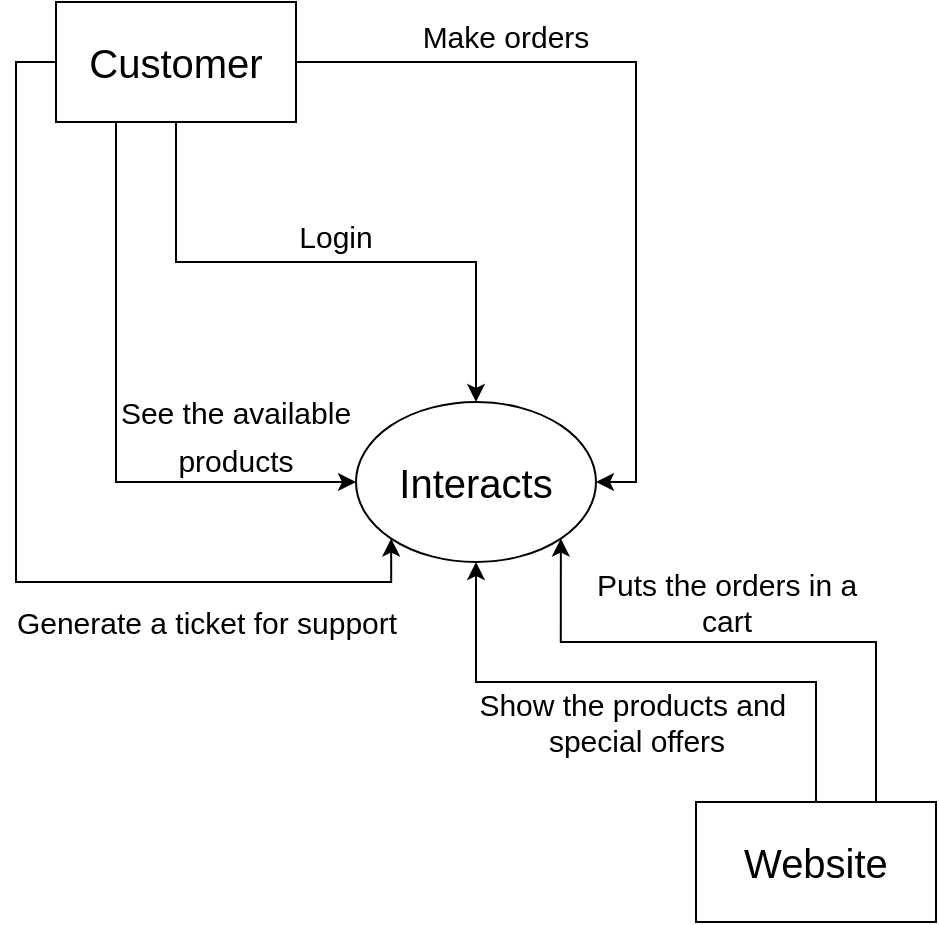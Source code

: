 <mxfile version="18.0.1"><diagram id="Zi0oP2iiFPMa1zzfzHkI" name="Page-1"><mxGraphModel dx="1153" dy="648" grid="1" gridSize="10" guides="1" tooltips="1" connect="1" arrows="1" fold="1" page="1" pageScale="1" pageWidth="827" pageHeight="1169" math="0" shadow="0"><root><mxCell id="0"/><mxCell id="1" parent="0"/><mxCell id="qKv5aCaOz45zPpJTFGP1-7" style="edgeStyle=orthogonalEdgeStyle;rounded=0;orthogonalLoop=1;jettySize=auto;html=1;exitX=0.5;exitY=1;exitDx=0;exitDy=0;entryX=0.5;entryY=0;entryDx=0;entryDy=0;fontSize=20;" edge="1" parent="1" source="qKv5aCaOz45zPpJTFGP1-3" target="qKv5aCaOz45zPpJTFGP1-5"><mxGeometry relative="1" as="geometry"/></mxCell><mxCell id="qKv5aCaOz45zPpJTFGP1-9" style="edgeStyle=orthogonalEdgeStyle;rounded=0;orthogonalLoop=1;jettySize=auto;html=1;exitX=0.25;exitY=1;exitDx=0;exitDy=0;entryX=0;entryY=0.5;entryDx=0;entryDy=0;fontSize=15;" edge="1" parent="1" source="qKv5aCaOz45zPpJTFGP1-3" target="qKv5aCaOz45zPpJTFGP1-5"><mxGeometry relative="1" as="geometry"/></mxCell><mxCell id="qKv5aCaOz45zPpJTFGP1-11" style="edgeStyle=orthogonalEdgeStyle;rounded=0;orthogonalLoop=1;jettySize=auto;html=1;exitX=1;exitY=0.5;exitDx=0;exitDy=0;entryX=1;entryY=0.5;entryDx=0;entryDy=0;fontSize=15;" edge="1" parent="1" source="qKv5aCaOz45zPpJTFGP1-3" target="qKv5aCaOz45zPpJTFGP1-5"><mxGeometry relative="1" as="geometry"/></mxCell><mxCell id="qKv5aCaOz45zPpJTFGP1-16" style="edgeStyle=orthogonalEdgeStyle;rounded=0;orthogonalLoop=1;jettySize=auto;html=1;exitX=0;exitY=0.5;exitDx=0;exitDy=0;entryX=0;entryY=1;entryDx=0;entryDy=0;fontSize=15;" edge="1" parent="1" source="qKv5aCaOz45zPpJTFGP1-3" target="qKv5aCaOz45zPpJTFGP1-5"><mxGeometry relative="1" as="geometry"><Array as="points"><mxPoint x="110" y="100"/><mxPoint x="110" y="360"/><mxPoint x="298" y="360"/></Array></mxGeometry></mxCell><mxCell id="qKv5aCaOz45zPpJTFGP1-3" value="Customer" style="rounded=0;whiteSpace=wrap;html=1;fontSize=20;" vertex="1" parent="1"><mxGeometry x="130" y="70" width="120" height="60" as="geometry"/></mxCell><mxCell id="qKv5aCaOz45zPpJTFGP1-5" value="Interacts" style="ellipse;whiteSpace=wrap;html=1;fontSize=20;" vertex="1" parent="1"><mxGeometry x="280" y="270" width="120" height="80" as="geometry"/></mxCell><mxCell id="qKv5aCaOz45zPpJTFGP1-17" style="edgeStyle=orthogonalEdgeStyle;rounded=0;orthogonalLoop=1;jettySize=auto;html=1;exitX=0.5;exitY=0;exitDx=0;exitDy=0;entryX=0.5;entryY=1;entryDx=0;entryDy=0;fontSize=15;" edge="1" parent="1" source="qKv5aCaOz45zPpJTFGP1-6" target="qKv5aCaOz45zPpJTFGP1-5"><mxGeometry relative="1" as="geometry"/></mxCell><mxCell id="qKv5aCaOz45zPpJTFGP1-19" style="edgeStyle=orthogonalEdgeStyle;rounded=0;orthogonalLoop=1;jettySize=auto;html=1;exitX=0.75;exitY=0;exitDx=0;exitDy=0;entryX=1;entryY=1;entryDx=0;entryDy=0;fontSize=15;" edge="1" parent="1" source="qKv5aCaOz45zPpJTFGP1-6" target="qKv5aCaOz45zPpJTFGP1-5"><mxGeometry relative="1" as="geometry"><Array as="points"><mxPoint x="540" y="390"/><mxPoint x="382" y="390"/></Array></mxGeometry></mxCell><mxCell id="qKv5aCaOz45zPpJTFGP1-6" value="Website" style="rounded=0;whiteSpace=wrap;html=1;fontSize=20;" vertex="1" parent="1"><mxGeometry x="450" y="470" width="120" height="60" as="geometry"/></mxCell><mxCell id="qKv5aCaOz45zPpJTFGP1-8" value="&lt;font style=&quot;font-size: 15px;&quot;&gt;Login&lt;/font&gt;" style="text;html=1;strokeColor=none;fillColor=none;align=center;verticalAlign=middle;whiteSpace=wrap;rounded=0;fontSize=20;" vertex="1" parent="1"><mxGeometry x="240" y="170" width="60" height="30" as="geometry"/></mxCell><mxCell id="qKv5aCaOz45zPpJTFGP1-10" value="&lt;font style=&quot;font-size: 15px;&quot;&gt;See the available products&lt;/font&gt;" style="text;html=1;strokeColor=none;fillColor=none;align=center;verticalAlign=middle;whiteSpace=wrap;rounded=0;fontSize=20;" vertex="1" parent="1"><mxGeometry x="160" y="270" width="120" height="30" as="geometry"/></mxCell><mxCell id="qKv5aCaOz45zPpJTFGP1-12" value="&lt;font style=&quot;font-size: 15px;&quot;&gt;Make orders&lt;/font&gt;" style="text;html=1;strokeColor=none;fillColor=none;align=center;verticalAlign=middle;whiteSpace=wrap;rounded=0;fontSize=20;" vertex="1" parent="1"><mxGeometry x="300" y="70" width="110" height="30" as="geometry"/></mxCell><mxCell id="qKv5aCaOz45zPpJTFGP1-18" value="Show the products and&amp;nbsp;&lt;br&gt;special offers" style="text;html=1;align=center;verticalAlign=middle;resizable=0;points=[];autosize=1;strokeColor=none;fillColor=none;fontSize=15;" vertex="1" parent="1"><mxGeometry x="340" y="410" width="160" height="40" as="geometry"/></mxCell><mxCell id="qKv5aCaOz45zPpJTFGP1-20" value="Puts the orders in a&lt;br&gt;cart" style="text;html=1;align=center;verticalAlign=middle;resizable=0;points=[];autosize=1;strokeColor=none;fillColor=none;fontSize=15;" vertex="1" parent="1"><mxGeometry x="400" y="350" width="130" height="40" as="geometry"/></mxCell><mxCell id="qKv5aCaOz45zPpJTFGP1-21" value="Generate a ticket for support" style="text;html=1;align=center;verticalAlign=middle;resizable=0;points=[];autosize=1;strokeColor=none;fillColor=none;fontSize=15;" vertex="1" parent="1"><mxGeometry x="110" y="370" width="190" height="20" as="geometry"/></mxCell></root></mxGraphModel></diagram></mxfile>